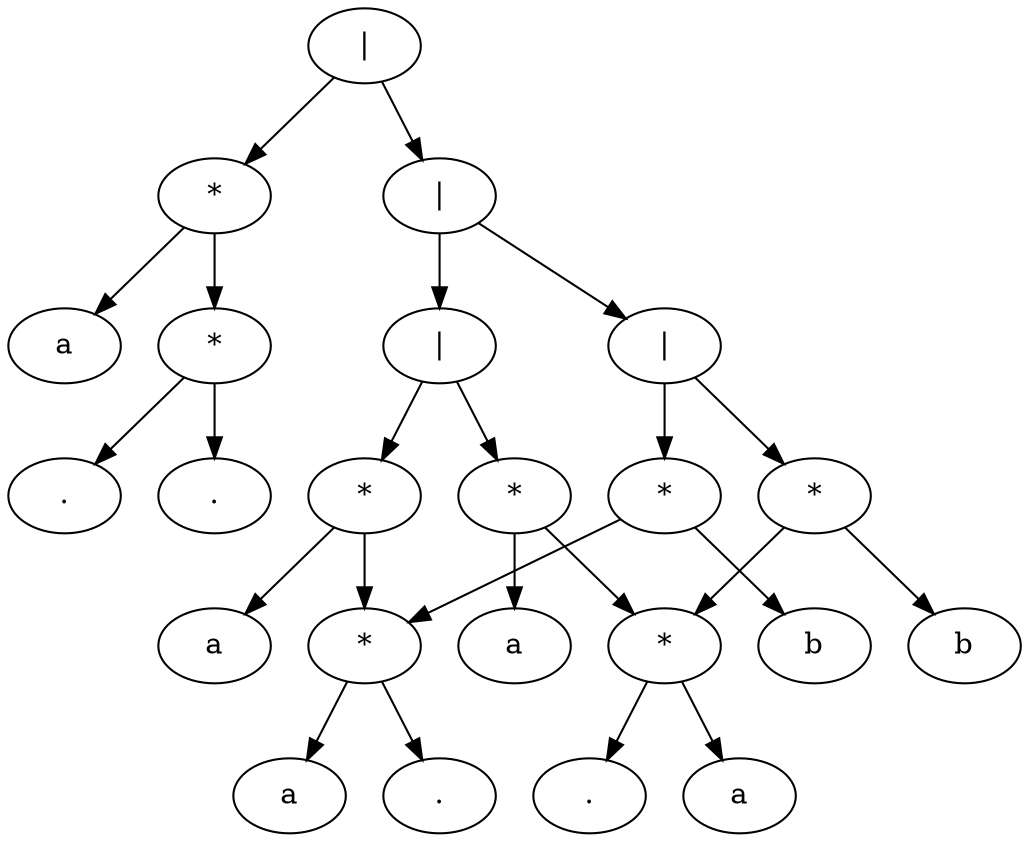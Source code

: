 digraph G {
	node_1 [label="|"]
		node_1 -> node_2
		node_1 -> node_3
	node_3 [label="|"]
		node_3 -> node_4
		node_3 -> node_5
	node_5 [label="|"]
		node_5 -> node_6
		node_5 -> node_7
	node_7 [label="*"]
		node_7 -> node_8
		node_7 -> node_9
	node_9 [label="*"]
		node_9 -> node_10
		node_9 -> node_11
	node_11[label="a"]
	node_10[label="."]
	node_8[label="a"]
	node_6 [label="*"]
		node_6 -> node_12
		node_6 -> node_13
	node_13 [label="*"]
		node_13 -> node_14
		node_13 -> node_15
	node_15[label="."]
	node_14[label="a"]
	node_12[label="a"]
	node_4 [label="|"]
		node_4 -> node_16
		node_4 -> node_17
	node_17 [label="*"]
		node_17 -> node_18
		node_17 -> node_9
	node_18[label="b"]
	node_16 [label="*"]
		node_16 -> node_19
		node_16 -> node_13
	node_19[label="b"]
	node_2 [label="*"]
		node_2 -> node_20
		node_2 -> node_21
	node_21 [label="*"]
		node_21 -> node_22
		node_21 -> node_23
	node_23[label="."]
	node_22[label="."]
	node_20[label="a"]
}
